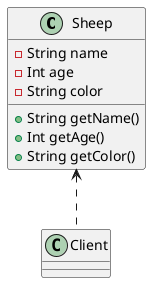 @startuml
'https://plantuml.com/class-diagram





'abstract class AbstractList
'abstract AbstractCollection
'interface List
'interface Collection
'
'List <|-- AbstractList
'Collection <|-- AbstractCollection
'
'Collection <|- List
'AbstractCollection <|- AbstractList
'AbstractList <|-- ArrayList
'
'class ArrayList {
'Object[] elementData
'size()
'}
'
'enum TimeUnit {
'DAYS
'HOURS
'MINUTES
'}

class Sheep {
    - String name
    - Int age
    - String color

    + String getName()
    + Int getAge()
    + String getColor()
}

class Client

Sheep <.. Client

@enduml